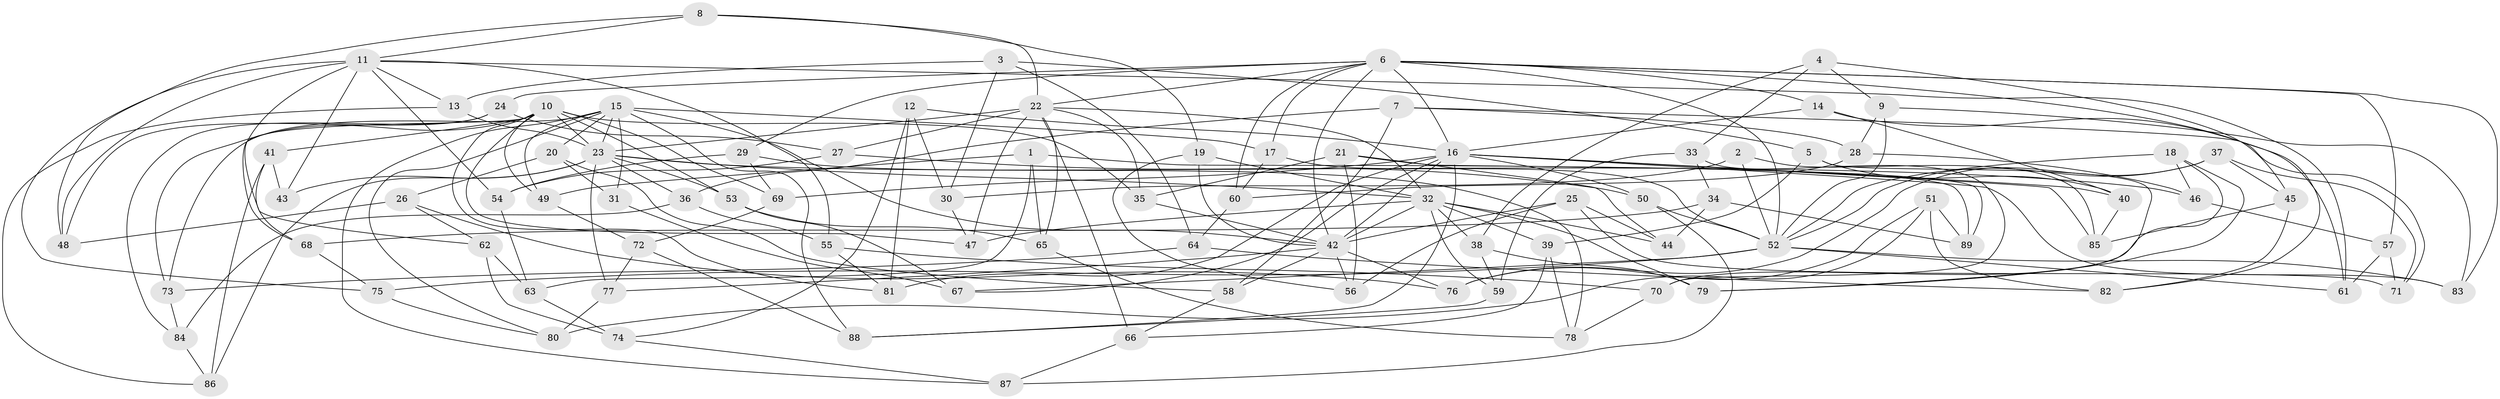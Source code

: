 // original degree distribution, {4: 1.0}
// Generated by graph-tools (version 1.1) at 2025/53/03/04/25 22:53:56]
// undirected, 89 vertices, 209 edges
graph export_dot {
  node [color=gray90,style=filled];
  1;
  2;
  3;
  4;
  5;
  6;
  7;
  8;
  9;
  10;
  11;
  12;
  13;
  14;
  15;
  16;
  17;
  18;
  19;
  20;
  21;
  22;
  23;
  24;
  25;
  26;
  27;
  28;
  29;
  30;
  31;
  32;
  33;
  34;
  35;
  36;
  37;
  38;
  39;
  40;
  41;
  42;
  43;
  44;
  45;
  46;
  47;
  48;
  49;
  50;
  51;
  52;
  53;
  54;
  55;
  56;
  57;
  58;
  59;
  60;
  61;
  62;
  63;
  64;
  65;
  66;
  67;
  68;
  69;
  70;
  71;
  72;
  73;
  74;
  75;
  76;
  77;
  78;
  79;
  80;
  81;
  82;
  83;
  84;
  85;
  86;
  87;
  88;
  89;
  1 -- 49 [weight=1.0];
  1 -- 63 [weight=1.0];
  1 -- 65 [weight=1.0];
  1 -- 89 [weight=1.0];
  2 -- 30 [weight=1.0];
  2 -- 52 [weight=2.0];
  2 -- 85 [weight=1.0];
  3 -- 5 [weight=1.0];
  3 -- 13 [weight=1.0];
  3 -- 30 [weight=1.0];
  3 -- 64 [weight=1.0];
  4 -- 9 [weight=1.0];
  4 -- 33 [weight=1.0];
  4 -- 38 [weight=1.0];
  4 -- 45 [weight=1.0];
  5 -- 39 [weight=1.0];
  5 -- 40 [weight=1.0];
  5 -- 79 [weight=1.0];
  6 -- 14 [weight=1.0];
  6 -- 16 [weight=1.0];
  6 -- 17 [weight=1.0];
  6 -- 22 [weight=1.0];
  6 -- 24 [weight=1.0];
  6 -- 29 [weight=1.0];
  6 -- 42 [weight=1.0];
  6 -- 52 [weight=1.0];
  6 -- 57 [weight=1.0];
  6 -- 60 [weight=1.0];
  6 -- 82 [weight=1.0];
  6 -- 83 [weight=1.0];
  7 -- 28 [weight=1.0];
  7 -- 36 [weight=1.0];
  7 -- 58 [weight=1.0];
  7 -- 71 [weight=1.0];
  8 -- 11 [weight=1.0];
  8 -- 19 [weight=1.0];
  8 -- 22 [weight=1.0];
  8 -- 48 [weight=1.0];
  9 -- 28 [weight=1.0];
  9 -- 52 [weight=1.0];
  9 -- 83 [weight=1.0];
  10 -- 23 [weight=1.0];
  10 -- 35 [weight=1.0];
  10 -- 41 [weight=1.0];
  10 -- 47 [weight=1.0];
  10 -- 49 [weight=1.0];
  10 -- 53 [weight=1.0];
  10 -- 68 [weight=1.0];
  10 -- 69 [weight=1.0];
  10 -- 73 [weight=1.0];
  10 -- 81 [weight=1.0];
  11 -- 13 [weight=1.0];
  11 -- 43 [weight=2.0];
  11 -- 48 [weight=1.0];
  11 -- 54 [weight=1.0];
  11 -- 55 [weight=1.0];
  11 -- 61 [weight=1.0];
  11 -- 62 [weight=1.0];
  11 -- 75 [weight=1.0];
  12 -- 16 [weight=1.0];
  12 -- 30 [weight=1.0];
  12 -- 74 [weight=1.0];
  12 -- 81 [weight=1.0];
  13 -- 23 [weight=1.0];
  13 -- 86 [weight=1.0];
  14 -- 16 [weight=1.0];
  14 -- 40 [weight=1.0];
  14 -- 61 [weight=1.0];
  15 -- 17 [weight=1.0];
  15 -- 20 [weight=1.0];
  15 -- 23 [weight=1.0];
  15 -- 31 [weight=2.0];
  15 -- 42 [weight=2.0];
  15 -- 49 [weight=1.0];
  15 -- 73 [weight=1.0];
  15 -- 80 [weight=1.0];
  15 -- 87 [weight=1.0];
  15 -- 88 [weight=1.0];
  16 -- 40 [weight=1.0];
  16 -- 42 [weight=1.0];
  16 -- 50 [weight=1.0];
  16 -- 67 [weight=1.0];
  16 -- 69 [weight=1.0];
  16 -- 81 [weight=1.0];
  16 -- 83 [weight=1.0];
  16 -- 85 [weight=1.0];
  16 -- 88 [weight=1.0];
  17 -- 52 [weight=1.0];
  17 -- 60 [weight=1.0];
  18 -- 46 [weight=1.0];
  18 -- 52 [weight=1.0];
  18 -- 70 [weight=1.0];
  18 -- 79 [weight=1.0];
  19 -- 32 [weight=1.0];
  19 -- 42 [weight=1.0];
  19 -- 56 [weight=1.0];
  20 -- 26 [weight=1.0];
  20 -- 31 [weight=1.0];
  20 -- 58 [weight=1.0];
  21 -- 35 [weight=1.0];
  21 -- 44 [weight=1.0];
  21 -- 56 [weight=1.0];
  21 -- 89 [weight=1.0];
  22 -- 23 [weight=2.0];
  22 -- 27 [weight=1.0];
  22 -- 32 [weight=1.0];
  22 -- 35 [weight=1.0];
  22 -- 47 [weight=1.0];
  22 -- 65 [weight=1.0];
  22 -- 66 [weight=1.0];
  23 -- 32 [weight=1.0];
  23 -- 36 [weight=1.0];
  23 -- 43 [weight=1.0];
  23 -- 46 [weight=1.0];
  23 -- 53 [weight=1.0];
  23 -- 77 [weight=1.0];
  23 -- 86 [weight=1.0];
  24 -- 27 [weight=1.0];
  24 -- 48 [weight=1.0];
  24 -- 84 [weight=1.0];
  25 -- 42 [weight=1.0];
  25 -- 44 [weight=1.0];
  25 -- 56 [weight=1.0];
  25 -- 71 [weight=1.0];
  26 -- 48 [weight=1.0];
  26 -- 62 [weight=1.0];
  26 -- 76 [weight=1.0];
  27 -- 50 [weight=1.0];
  27 -- 54 [weight=1.0];
  28 -- 46 [weight=1.0];
  28 -- 60 [weight=1.0];
  29 -- 54 [weight=1.0];
  29 -- 69 [weight=1.0];
  29 -- 78 [weight=1.0];
  30 -- 47 [weight=1.0];
  31 -- 67 [weight=1.0];
  32 -- 38 [weight=1.0];
  32 -- 39 [weight=1.0];
  32 -- 42 [weight=1.0];
  32 -- 44 [weight=1.0];
  32 -- 47 [weight=1.0];
  32 -- 59 [weight=1.0];
  32 -- 79 [weight=1.0];
  33 -- 34 [weight=1.0];
  33 -- 59 [weight=1.0];
  33 -- 70 [weight=1.0];
  34 -- 44 [weight=1.0];
  34 -- 68 [weight=1.0];
  34 -- 89 [weight=1.0];
  35 -- 42 [weight=1.0];
  36 -- 55 [weight=1.0];
  36 -- 84 [weight=1.0];
  37 -- 45 [weight=1.0];
  37 -- 52 [weight=1.0];
  37 -- 71 [weight=1.0];
  37 -- 76 [weight=1.0];
  38 -- 59 [weight=1.0];
  38 -- 79 [weight=1.0];
  39 -- 66 [weight=1.0];
  39 -- 78 [weight=1.0];
  40 -- 85 [weight=1.0];
  41 -- 43 [weight=1.0];
  41 -- 68 [weight=1.0];
  41 -- 86 [weight=1.0];
  42 -- 56 [weight=1.0];
  42 -- 58 [weight=1.0];
  42 -- 76 [weight=1.0];
  42 -- 77 [weight=1.0];
  45 -- 82 [weight=1.0];
  45 -- 85 [weight=1.0];
  46 -- 57 [weight=1.0];
  49 -- 72 [weight=1.0];
  50 -- 52 [weight=1.0];
  50 -- 87 [weight=1.0];
  51 -- 76 [weight=1.0];
  51 -- 80 [weight=1.0];
  51 -- 82 [weight=1.0];
  51 -- 89 [weight=1.0];
  52 -- 61 [weight=1.0];
  52 -- 67 [weight=1.0];
  52 -- 75 [weight=1.0];
  52 -- 83 [weight=1.0];
  53 -- 65 [weight=1.0];
  53 -- 67 [weight=1.0];
  54 -- 63 [weight=1.0];
  55 -- 70 [weight=1.0];
  55 -- 81 [weight=1.0];
  57 -- 61 [weight=1.0];
  57 -- 71 [weight=1.0];
  58 -- 66 [weight=1.0];
  59 -- 88 [weight=1.0];
  60 -- 64 [weight=1.0];
  62 -- 63 [weight=1.0];
  62 -- 74 [weight=1.0];
  63 -- 74 [weight=1.0];
  64 -- 73 [weight=1.0];
  64 -- 82 [weight=1.0];
  65 -- 78 [weight=1.0];
  66 -- 87 [weight=1.0];
  68 -- 75 [weight=1.0];
  69 -- 72 [weight=1.0];
  70 -- 78 [weight=1.0];
  72 -- 77 [weight=1.0];
  72 -- 88 [weight=1.0];
  73 -- 84 [weight=1.0];
  74 -- 87 [weight=1.0];
  75 -- 80 [weight=1.0];
  77 -- 80 [weight=1.0];
  84 -- 86 [weight=1.0];
}
